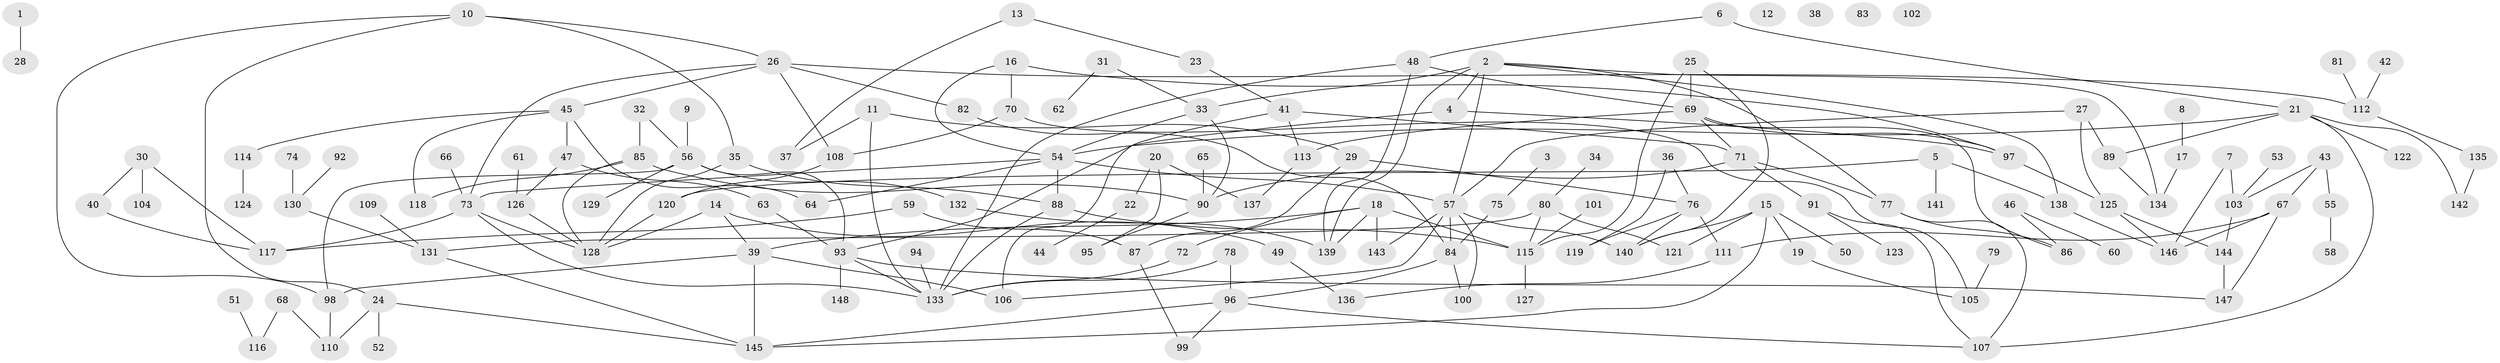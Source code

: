 // coarse degree distribution, {7: 0.02, 3: 0.27, 4: 0.11, 11: 0.02, 2: 0.24, 8: 0.01, 1: 0.2, 10: 0.01, 9: 0.02, 6: 0.05, 5: 0.05}
// Generated by graph-tools (version 1.1) at 2025/48/03/04/25 22:48:35]
// undirected, 148 vertices, 206 edges
graph export_dot {
  node [color=gray90,style=filled];
  1;
  2;
  3;
  4;
  5;
  6;
  7;
  8;
  9;
  10;
  11;
  12;
  13;
  14;
  15;
  16;
  17;
  18;
  19;
  20;
  21;
  22;
  23;
  24;
  25;
  26;
  27;
  28;
  29;
  30;
  31;
  32;
  33;
  34;
  35;
  36;
  37;
  38;
  39;
  40;
  41;
  42;
  43;
  44;
  45;
  46;
  47;
  48;
  49;
  50;
  51;
  52;
  53;
  54;
  55;
  56;
  57;
  58;
  59;
  60;
  61;
  62;
  63;
  64;
  65;
  66;
  67;
  68;
  69;
  70;
  71;
  72;
  73;
  74;
  75;
  76;
  77;
  78;
  79;
  80;
  81;
  82;
  83;
  84;
  85;
  86;
  87;
  88;
  89;
  90;
  91;
  92;
  93;
  94;
  95;
  96;
  97;
  98;
  99;
  100;
  101;
  102;
  103;
  104;
  105;
  106;
  107;
  108;
  109;
  110;
  111;
  112;
  113;
  114;
  115;
  116;
  117;
  118;
  119;
  120;
  121;
  122;
  123;
  124;
  125;
  126;
  127;
  128;
  129;
  130;
  131;
  132;
  133;
  134;
  135;
  136;
  137;
  138;
  139;
  140;
  141;
  142;
  143;
  144;
  145;
  146;
  147;
  148;
  1 -- 28;
  2 -- 4;
  2 -- 33;
  2 -- 57;
  2 -- 77;
  2 -- 134;
  2 -- 138;
  2 -- 139;
  3 -- 75;
  4 -- 93;
  4 -- 97;
  5 -- 120;
  5 -- 138;
  5 -- 141;
  6 -- 21;
  6 -- 48;
  7 -- 103;
  7 -- 146;
  8 -- 17;
  9 -- 56;
  10 -- 24;
  10 -- 26;
  10 -- 35;
  10 -- 98;
  11 -- 29;
  11 -- 37;
  11 -- 133;
  13 -- 23;
  13 -- 37;
  14 -- 39;
  14 -- 49;
  14 -- 128;
  15 -- 19;
  15 -- 50;
  15 -- 121;
  15 -- 140;
  15 -- 145;
  16 -- 54;
  16 -- 70;
  16 -- 97;
  17 -- 134;
  18 -- 39;
  18 -- 72;
  18 -- 115;
  18 -- 139;
  18 -- 143;
  19 -- 105;
  20 -- 22;
  20 -- 95;
  20 -- 137;
  21 -- 54;
  21 -- 89;
  21 -- 107;
  21 -- 122;
  21 -- 142;
  22 -- 44;
  23 -- 41;
  24 -- 52;
  24 -- 110;
  24 -- 145;
  25 -- 69;
  25 -- 115;
  25 -- 140;
  26 -- 45;
  26 -- 73;
  26 -- 82;
  26 -- 108;
  26 -- 112;
  27 -- 57;
  27 -- 89;
  27 -- 125;
  29 -- 76;
  29 -- 87;
  30 -- 40;
  30 -- 104;
  30 -- 117;
  31 -- 33;
  31 -- 62;
  32 -- 56;
  32 -- 85;
  33 -- 54;
  33 -- 90;
  34 -- 80;
  35 -- 88;
  35 -- 128;
  36 -- 76;
  36 -- 119;
  39 -- 98;
  39 -- 106;
  39 -- 145;
  40 -- 117;
  41 -- 71;
  41 -- 106;
  41 -- 113;
  42 -- 112;
  43 -- 55;
  43 -- 67;
  43 -- 103;
  45 -- 47;
  45 -- 64;
  45 -- 114;
  45 -- 118;
  46 -- 60;
  46 -- 86;
  47 -- 63;
  47 -- 126;
  48 -- 69;
  48 -- 133;
  48 -- 139;
  49 -- 136;
  51 -- 116;
  53 -- 103;
  54 -- 57;
  54 -- 64;
  54 -- 73;
  54 -- 88;
  55 -- 58;
  56 -- 93;
  56 -- 98;
  56 -- 129;
  56 -- 132;
  57 -- 84;
  57 -- 100;
  57 -- 106;
  57 -- 140;
  57 -- 143;
  59 -- 87;
  59 -- 117;
  61 -- 126;
  63 -- 93;
  65 -- 90;
  66 -- 73;
  67 -- 111;
  67 -- 146;
  67 -- 147;
  68 -- 110;
  68 -- 116;
  69 -- 71;
  69 -- 86;
  69 -- 97;
  69 -- 113;
  70 -- 105;
  70 -- 108;
  71 -- 77;
  71 -- 90;
  71 -- 91;
  72 -- 133;
  73 -- 117;
  73 -- 128;
  73 -- 133;
  74 -- 130;
  75 -- 84;
  76 -- 111;
  76 -- 119;
  76 -- 140;
  77 -- 86;
  77 -- 107;
  78 -- 96;
  78 -- 133;
  79 -- 105;
  80 -- 115;
  80 -- 121;
  80 -- 131;
  81 -- 112;
  82 -- 84;
  84 -- 96;
  84 -- 100;
  85 -- 90;
  85 -- 118;
  85 -- 128;
  87 -- 99;
  88 -- 115;
  88 -- 133;
  89 -- 134;
  90 -- 95;
  91 -- 107;
  91 -- 123;
  92 -- 130;
  93 -- 133;
  93 -- 147;
  93 -- 148;
  94 -- 133;
  96 -- 99;
  96 -- 107;
  96 -- 145;
  97 -- 125;
  98 -- 110;
  101 -- 115;
  103 -- 144;
  108 -- 120;
  109 -- 131;
  111 -- 136;
  112 -- 135;
  113 -- 137;
  114 -- 124;
  115 -- 127;
  120 -- 128;
  125 -- 144;
  125 -- 146;
  126 -- 128;
  130 -- 131;
  131 -- 145;
  132 -- 139;
  135 -- 142;
  138 -- 146;
  144 -- 147;
}
